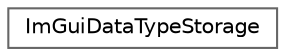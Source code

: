 digraph "类继承关系图"
{
 // LATEX_PDF_SIZE
  bgcolor="transparent";
  edge [fontname=Helvetica,fontsize=10,labelfontname=Helvetica,labelfontsize=10];
  node [fontname=Helvetica,fontsize=10,shape=box,height=0.2,width=0.4];
  rankdir="LR";
  Node0 [id="Node000000",label="ImGuiDataTypeStorage",height=0.2,width=0.4,color="grey40", fillcolor="white", style="filled",URL="$struct_im_gui_data_type_storage.html",tooltip=" "];
}
